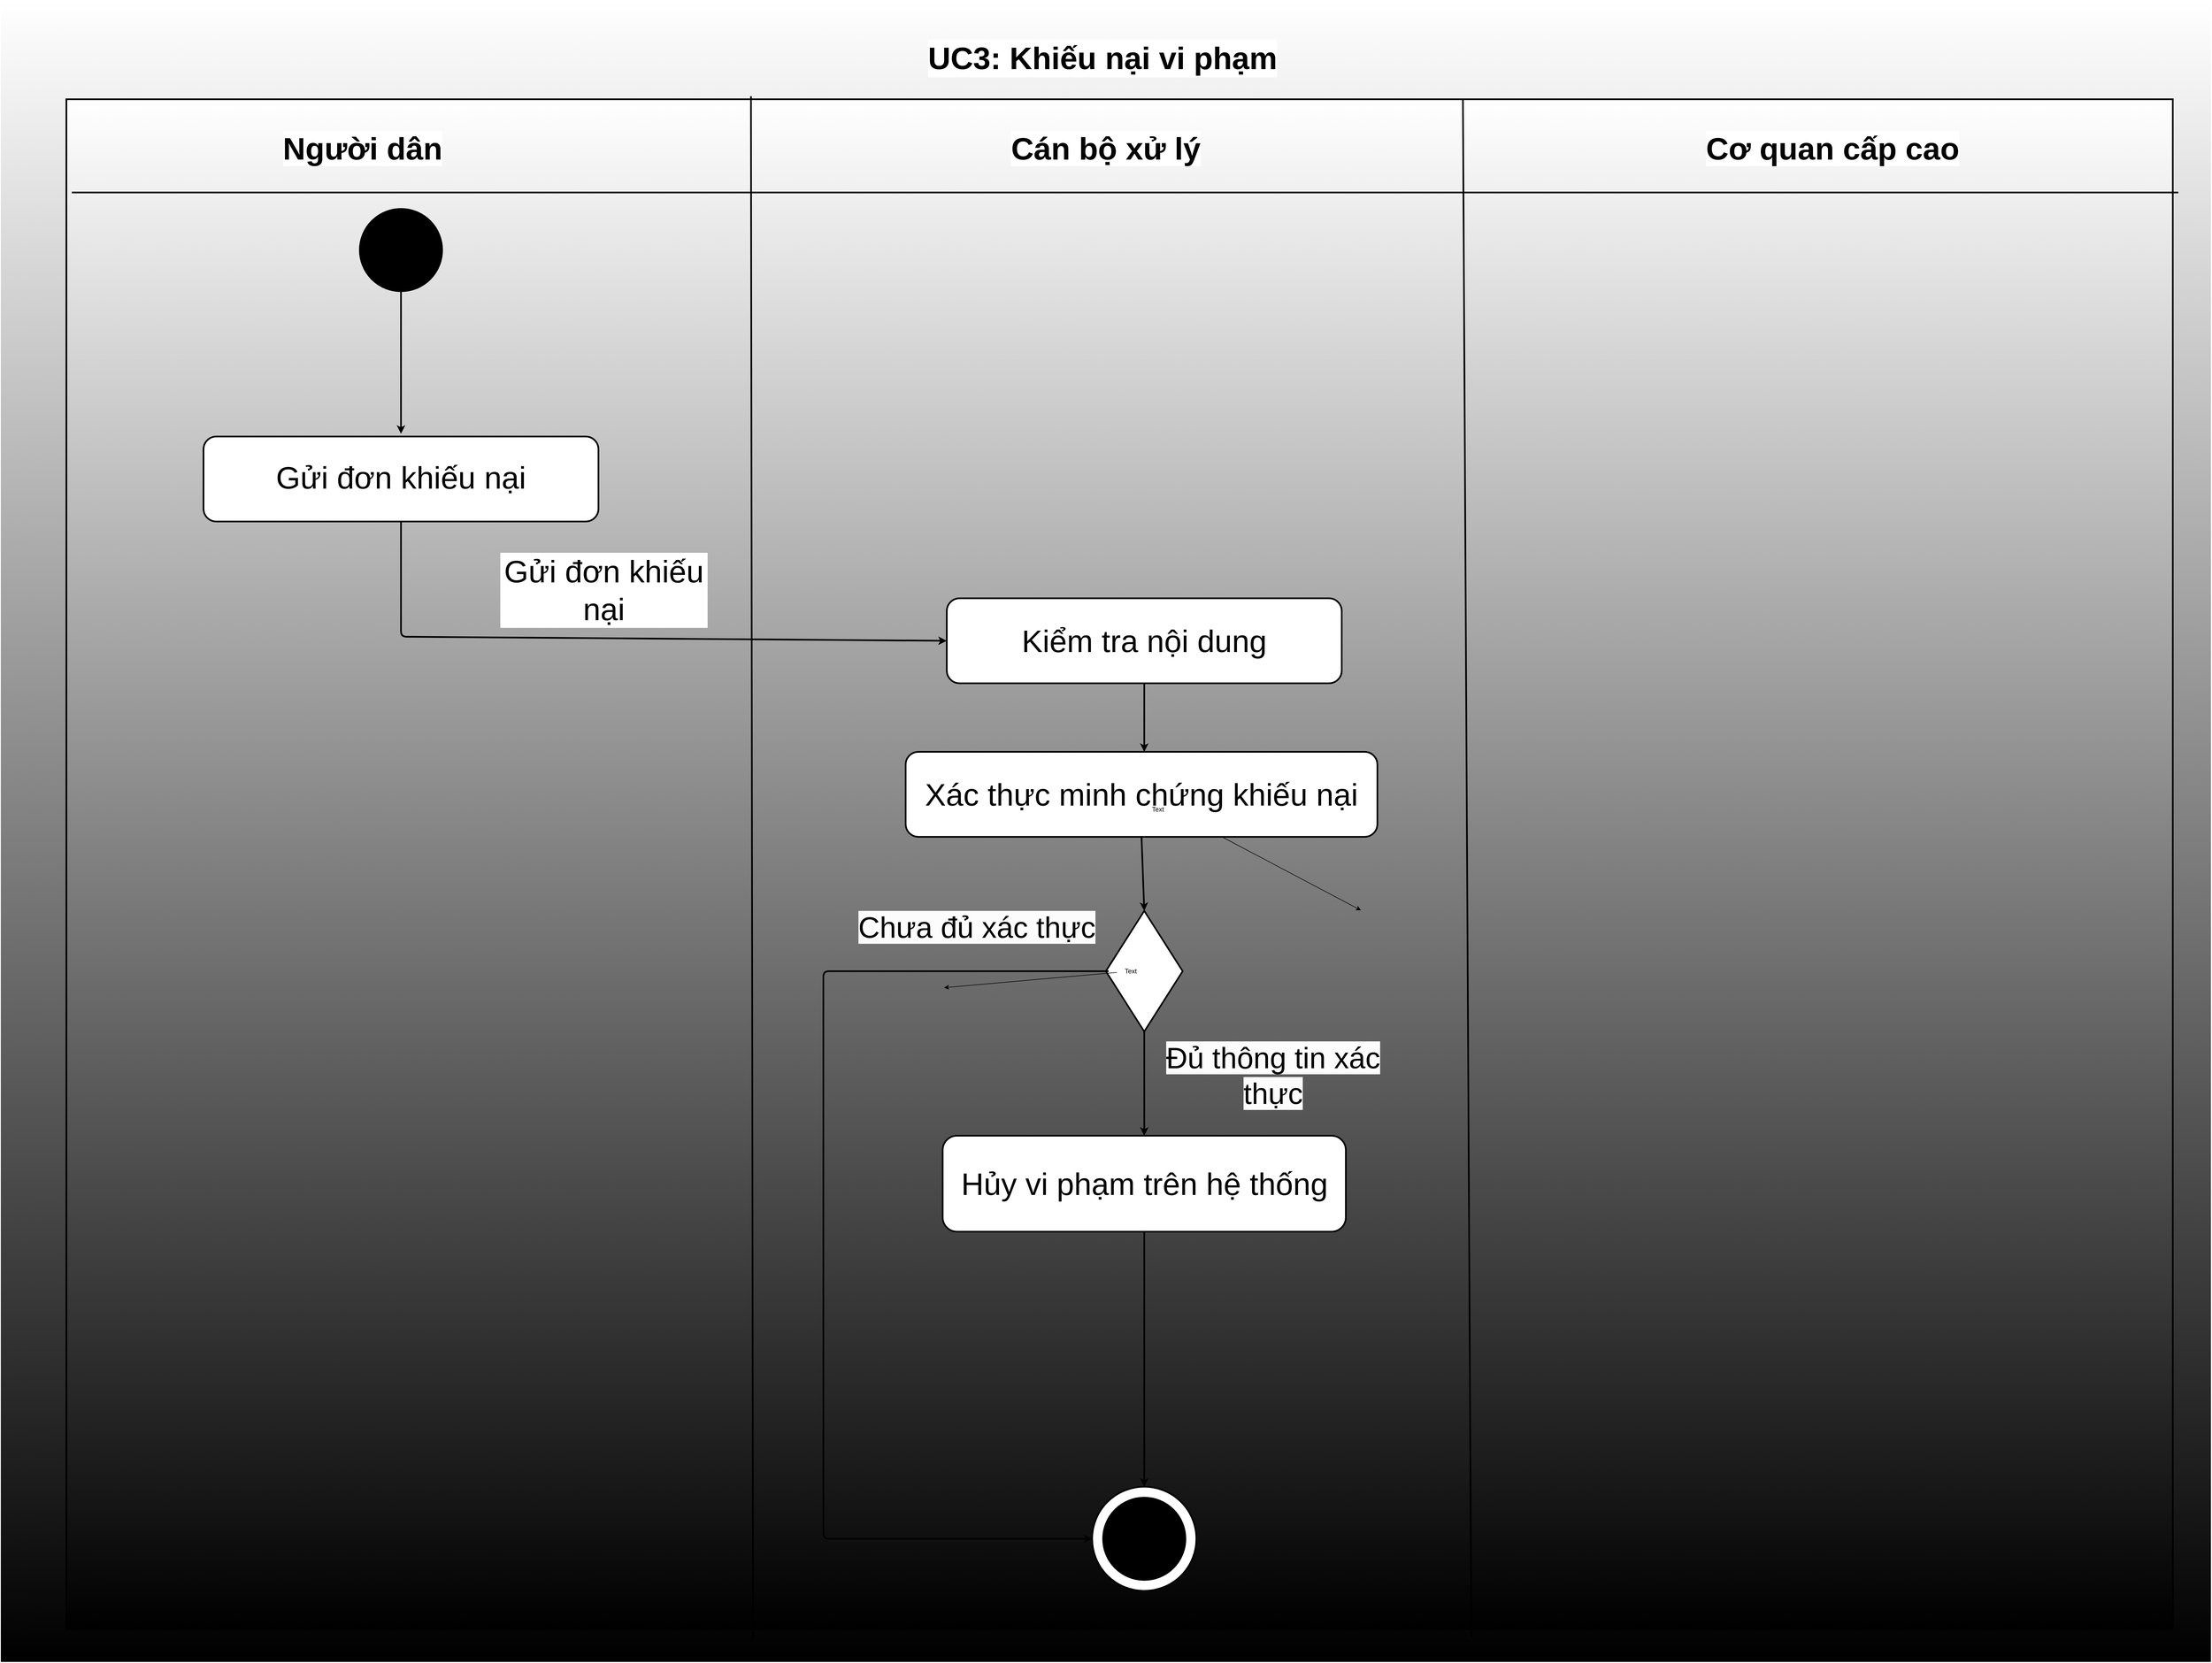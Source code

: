 <mxfile>
    <diagram id="n9iWGhGC7GziFclgUQK-" name="Page-1">
        <mxGraphModel dx="4760" dy="4900" grid="1" gridSize="10" guides="1" tooltips="1" connect="1" arrows="1" fold="1" page="1" pageScale="1" pageWidth="850" pageHeight="1100" math="0" shadow="0">
            <root>
                <mxCell id="0"/>
                <mxCell id="1" parent="0"/>
                <mxCell id="3" value="" style="rounded=0;whiteSpace=wrap;html=1;strokeColor=#FFFFFF;fillColor=#FFFFFF;gradientColor=default;" vertex="1" parent="1">
                    <mxGeometry x="-850" y="-1500" width="4030" height="3030" as="geometry"/>
                </mxCell>
                <mxCell id="4" value="" style="rounded=0;whiteSpace=wrap;html=1;strokeColor=#000000;fillColor=#FFFFFF;gradientColor=default;strokeWidth=3;movable=0;resizable=0;rotatable=0;deletable=0;editable=0;connectable=0;" vertex="1" parent="1">
                    <mxGeometry x="-730" y="-1320" width="3840" height="2790" as="geometry"/>
                </mxCell>
                <mxCell id="5" value="" style="endArrow=none;html=1;entryX=0.325;entryY=-0.002;entryDx=0;entryDy=0;entryPerimeter=0;exitX=0.326;exitY=1.007;exitDx=0;exitDy=0;exitPerimeter=0;strokeColor=#000000;strokeWidth=3;movable=0;resizable=0;rotatable=0;deletable=0;editable=0;connectable=0;" edge="1" parent="1" source="4" target="4">
                    <mxGeometry width="50" height="50" relative="1" as="geometry">
                        <mxPoint x="1150" y="-130" as="sourcePoint"/>
                        <mxPoint x="1200" y="-180" as="targetPoint"/>
                    </mxGeometry>
                </mxCell>
                <mxCell id="6" value="" style="endArrow=none;html=1;strokeColor=#000000;entryX=0.663;entryY=0;entryDx=0;entryDy=0;entryPerimeter=0;exitX=0.667;exitY=1.005;exitDx=0;exitDy=0;exitPerimeter=0;strokeWidth=3;movable=0;resizable=0;rotatable=0;deletable=0;editable=0;connectable=0;" edge="1" parent="1" source="4" target="4">
                    <mxGeometry width="50" height="50" relative="1" as="geometry">
                        <mxPoint x="1990" y="-150" as="sourcePoint"/>
                        <mxPoint x="2040" y="-200" as="targetPoint"/>
                    </mxGeometry>
                </mxCell>
                <mxCell id="7" value="" style="endArrow=none;html=1;strokeColor=#000000;strokeWidth=3;movable=0;resizable=0;rotatable=0;deletable=0;editable=0;connectable=0;" edge="1" parent="1">
                    <mxGeometry width="50" height="50" relative="1" as="geometry">
                        <mxPoint x="-720" y="-1150" as="sourcePoint"/>
                        <mxPoint x="3120" y="-1150" as="targetPoint"/>
                    </mxGeometry>
                </mxCell>
                <mxCell id="9" value="&lt;b&gt;&lt;font style=&quot;background-color: rgb(255, 255, 255); font-size: 57px;&quot; color=&quot;#030303&quot;&gt;Người dân&lt;/font&gt;&lt;/b&gt;" style="text;strokeColor=none;align=center;fillColor=none;html=1;verticalAlign=middle;whiteSpace=wrap;rounded=0;strokeWidth=3;" vertex="1" parent="1">
                    <mxGeometry x="-620" y="-1300" width="860" height="140" as="geometry"/>
                </mxCell>
                <mxCell id="10" value="&lt;b&gt;&lt;font style=&quot;background-color: rgb(255, 255, 255); font-size: 57px;&quot; color=&quot;#030303&quot;&gt;Cán bộ xử lý&lt;/font&gt;&lt;/b&gt;" style="text;strokeColor=none;align=center;fillColor=none;html=1;verticalAlign=middle;whiteSpace=wrap;rounded=0;strokeWidth=3;" vertex="1" parent="1">
                    <mxGeometry x="735" y="-1300" width="860" height="140" as="geometry"/>
                </mxCell>
                <mxCell id="11" value="&lt;b&gt;&lt;font style=&quot;background-color: rgb(255, 255, 255); font-size: 57px;&quot; color=&quot;#030303&quot;&gt;Cơ quan cấp cao&lt;/font&gt;&lt;/b&gt;" style="text;strokeColor=none;align=center;fillColor=none;html=1;verticalAlign=middle;whiteSpace=wrap;rounded=0;strokeWidth=3;" vertex="1" parent="1">
                    <mxGeometry x="2060" y="-1300" width="860" height="140" as="geometry"/>
                </mxCell>
                <mxCell id="12" value="" style="ellipse;whiteSpace=wrap;html=1;aspect=fixed;labelBackgroundColor=#FFFFFF;strokeColor=#000000;strokeWidth=3;fontSize=57;fontColor=#030303;fillColor=#000000;gradientColor=#000000;" vertex="1" parent="1">
                    <mxGeometry x="-195" y="-1120" width="150" height="150" as="geometry"/>
                </mxCell>
                <mxCell id="13" value="" style="rounded=1;whiteSpace=wrap;html=1;labelBackgroundColor=#FFFFFF;strokeColor=#000000;strokeWidth=3;fontSize=57;fontColor=#030303;fillColor=#FFFFFF;gradientColor=#FFFFFF;" vertex="1" parent="1">
                    <mxGeometry x="-480" y="-705" width="720" height="155" as="geometry"/>
                </mxCell>
                <mxCell id="14" value="&lt;font style=&quot;background-color: rgb(255, 255, 255);&quot; color=&quot;#000000&quot;&gt;&lt;b&gt;UC3: Khiếu nại vi phạm&lt;/b&gt;&lt;/font&gt;" style="text;strokeColor=none;align=center;fillColor=none;html=1;verticalAlign=middle;whiteSpace=wrap;rounded=0;labelBackgroundColor=#FFFFFF;strokeWidth=3;fontSize=57;fontColor=#030303;" vertex="1" parent="1">
                    <mxGeometry x="800" y="-1450" width="717.5" height="110" as="geometry"/>
                </mxCell>
                <mxCell id="15" value="Gửi đơn khiếu nại" style="text;strokeColor=none;align=center;fillColor=none;html=1;verticalAlign=middle;whiteSpace=wrap;rounded=0;labelBackgroundColor=#FFFFFF;strokeWidth=3;fontSize=57;fontColor=#000000;" vertex="1" parent="1">
                    <mxGeometry x="-360" y="-710" width="480" height="160" as="geometry"/>
                </mxCell>
                <mxCell id="16" style="edgeStyle=none;html=1;exitX=0.5;exitY=1;exitDx=0;exitDy=0;strokeColor=#000000;strokeWidth=3;fontSize=57;fontColor=#000000;entryX=0.5;entryY=0;entryDx=0;entryDy=0;" edge="1" parent="1" source="17">
                    <mxGeometry relative="1" as="geometry">
                        <mxPoint x="1235" y="-130" as="targetPoint"/>
                    </mxGeometry>
                </mxCell>
                <mxCell id="17" value="Kiểm tra nội dung" style="rounded=1;whiteSpace=wrap;html=1;labelBackgroundColor=#FFFFFF;strokeColor=#000000;strokeWidth=3;fontSize=57;fontColor=#030303;fillColor=#FFFFFF;gradientColor=#FFFFFF;" vertex="1" parent="1">
                    <mxGeometry x="875" y="-410" width="720" height="155" as="geometry"/>
                </mxCell>
                <mxCell id="18" style="edgeStyle=none;html=1;exitX=0.5;exitY=1;exitDx=0;exitDy=0;strokeColor=#000000;strokeWidth=3;fontSize=57;fontColor=#000000;entryX=0.5;entryY=0;entryDx=0;entryDy=0;" edge="1" parent="1" source="19" target="21">
                    <mxGeometry relative="1" as="geometry">
                        <mxPoint x="2520" y="600" as="targetPoint"/>
                    </mxGeometry>
                </mxCell>
                <mxCell id="38" value="" style="edgeStyle=none;html=1;" edge="1" parent="1" source="19">
                    <mxGeometry relative="1" as="geometry">
                        <mxPoint x="1630" y="158.941" as="targetPoint"/>
                    </mxGeometry>
                </mxCell>
                <mxCell id="19" value="Xác thực minh chứng khiếu nại" style="rounded=1;whiteSpace=wrap;html=1;labelBackgroundColor=#FFFFFF;strokeColor=#000000;strokeWidth=3;fontSize=57;fontColor=#030303;fillColor=#FFFFFF;gradientColor=#FFFFFF;" vertex="1" parent="1">
                    <mxGeometry x="800" y="-130" width="860" height="155" as="geometry"/>
                </mxCell>
                <mxCell id="20" style="edgeStyle=none;html=1;exitX=0.5;exitY=1;exitDx=0;exitDy=0;entryX=0.5;entryY=0;entryDx=0;entryDy=0;strokeColor=#000000;strokeWidth=3;fontSize=57;fontColor=#000000;" edge="1" parent="1" source="21" target="23">
                    <mxGeometry relative="1" as="geometry"/>
                </mxCell>
                <mxCell id="21" value="" style="rhombus;whiteSpace=wrap;html=1;labelBackgroundColor=#FFFFFF;strokeColor=#000000;strokeWidth=3;fontSize=57;fontColor=#000000;fillColor=#FFFFFF;gradientColor=#FFFFFF;" vertex="1" parent="1">
                    <mxGeometry x="1165" y="160" width="140" height="220" as="geometry"/>
                </mxCell>
                <mxCell id="22" style="edgeStyle=none;html=1;exitX=0.5;exitY=1;exitDx=0;exitDy=0;entryX=0.5;entryY=0;entryDx=0;entryDy=0;strokeColor=#000000;strokeWidth=3;fontSize=57;fontColor=#000000;" edge="1" parent="1" source="23" target="24">
                    <mxGeometry relative="1" as="geometry"/>
                </mxCell>
                <mxCell id="23" value="Hủy vi phạm trên hệ thống" style="rounded=1;whiteSpace=wrap;html=1;labelBackgroundColor=#FFFFFF;strokeColor=#000000;strokeWidth=3;fontSize=57;fontColor=#030303;fillColor=#FFFFFF;gradientColor=#FFFFFF;" vertex="1" parent="1">
                    <mxGeometry x="867.5" y="570" width="735" height="175" as="geometry"/>
                </mxCell>
                <mxCell id="24" value="" style="ellipse;whiteSpace=wrap;html=1;aspect=fixed;labelBackgroundColor=#FFFFFF;strokeColor=#000000;strokeWidth=3;fontSize=57;fontColor=#000000;fillColor=#FFFFFF;gradientColor=#FFFFFF;movable=1;resizable=1;rotatable=1;deletable=1;editable=1;connectable=1;" vertex="1" parent="1">
                    <mxGeometry x="1140" y="1210" width="190" height="190" as="geometry"/>
                </mxCell>
                <mxCell id="25" value="" style="ellipse;whiteSpace=wrap;html=1;aspect=fixed;labelBackgroundColor=#FFFFFF;strokeColor=#000000;strokeWidth=3;fontSize=57;fontColor=#030303;fillColor=#000000;gradientColor=#000000;movable=1;resizable=1;rotatable=1;deletable=1;editable=1;connectable=1;" vertex="1" parent="1">
                    <mxGeometry x="1160" y="1230" width="150" height="150" as="geometry"/>
                </mxCell>
                <mxCell id="26" value="" style="endArrow=classic;html=1;strokeColor=#000000;strokeWidth=3;fontSize=57;fontColor=#000000;exitX=0.5;exitY=1;exitDx=0;exitDy=0;entryX=0.5;entryY=0;entryDx=0;entryDy=0;" edge="1" parent="1" source="12" target="15">
                    <mxGeometry width="50" height="50" relative="1" as="geometry">
                        <mxPoint x="880" y="-320" as="sourcePoint"/>
                        <mxPoint x="1690" y="-340" as="targetPoint"/>
                    </mxGeometry>
                </mxCell>
                <mxCell id="27" value="" style="endArrow=classic;html=1;strokeColor=#000000;strokeWidth=3;fontSize=57;fontColor=#000000;exitX=0.5;exitY=1;exitDx=0;exitDy=0;entryX=0;entryY=0.5;entryDx=0;entryDy=0;" edge="1" parent="1" source="15" target="17">
                    <mxGeometry relative="1" as="geometry">
                        <mxPoint x="1610" y="-320" as="sourcePoint"/>
                        <mxPoint x="1710" y="-320" as="targetPoint"/>
                        <Array as="points">
                            <mxPoint x="-120" y="-340"/>
                        </Array>
                    </mxGeometry>
                </mxCell>
                <mxCell id="28" value="Gửi đơn khiếu nại" style="text;strokeColor=none;align=center;fillColor=none;html=1;verticalAlign=middle;whiteSpace=wrap;rounded=0;labelBackgroundColor=#FFFFFF;strokeWidth=3;fontSize=57;fontColor=#000000;" vertex="1" parent="1">
                    <mxGeometry x="60" y="-490" width="380" height="130" as="geometry"/>
                </mxCell>
                <mxCell id="31" style="edgeStyle=none;html=1;" edge="1" parent="1" source="32">
                    <mxGeometry relative="1" as="geometry">
                        <mxPoint x="870" y="300" as="targetPoint"/>
                    </mxGeometry>
                </mxCell>
                <mxCell id="32" value="Text" style="text;html=1;align=center;verticalAlign=middle;resizable=0;points=[];autosize=1;strokeColor=none;fillColor=none;" vertex="1" parent="1">
                    <mxGeometry x="1185" y="255" width="50" height="30" as="geometry"/>
                </mxCell>
                <mxCell id="33" value="" style="endArrow=classic;html=1;exitX=-0.3;exitY=0.5;exitDx=0;exitDy=0;exitPerimeter=0;strokeColor=#030303;strokeWidth=3;entryX=0;entryY=0.5;entryDx=0;entryDy=0;" edge="1" parent="1" source="32" target="24">
                    <mxGeometry width="50" height="50" relative="1" as="geometry">
                        <mxPoint x="710" y="400" as="sourcePoint"/>
                        <mxPoint x="1100" y="1305" as="targetPoint"/>
                        <Array as="points">
                            <mxPoint x="650" y="270"/>
                            <mxPoint x="650" y="1305"/>
                        </Array>
                    </mxGeometry>
                </mxCell>
                <mxCell id="34" value="Text" style="text;html=1;strokeColor=none;fillColor=none;align=center;verticalAlign=middle;whiteSpace=wrap;rounded=0;" vertex="1" parent="1">
                    <mxGeometry x="1230" y="-40" width="60" height="30" as="geometry"/>
                </mxCell>
                <mxCell id="35" value="&lt;font style=&quot;background-color: rgb(252, 252, 252); font-size: 54px;&quot; color=&quot;#000000&quot;&gt;Chưa đủ xác thực&lt;/font&gt;" style="text;strokeColor=none;align=center;fillColor=none;html=1;verticalAlign=middle;whiteSpace=wrap;rounded=0;" vertex="1" parent="1">
                    <mxGeometry x="690" y="140" width="480" height="100" as="geometry"/>
                </mxCell>
                <mxCell id="36" value="&lt;font color=&quot;#000000&quot;&gt;&lt;span style=&quot;font-size: 54px; background-color: rgb(252, 252, 252);&quot;&gt;Đủ thông tin xác thực&lt;/span&gt;&lt;/font&gt;" style="text;strokeColor=none;align=center;fillColor=none;html=1;verticalAlign=middle;whiteSpace=wrap;rounded=0;" vertex="1" parent="1">
                    <mxGeometry x="1230" y="410" width="480" height="100" as="geometry"/>
                </mxCell>
            </root>
        </mxGraphModel>
    </diagram>
</mxfile>